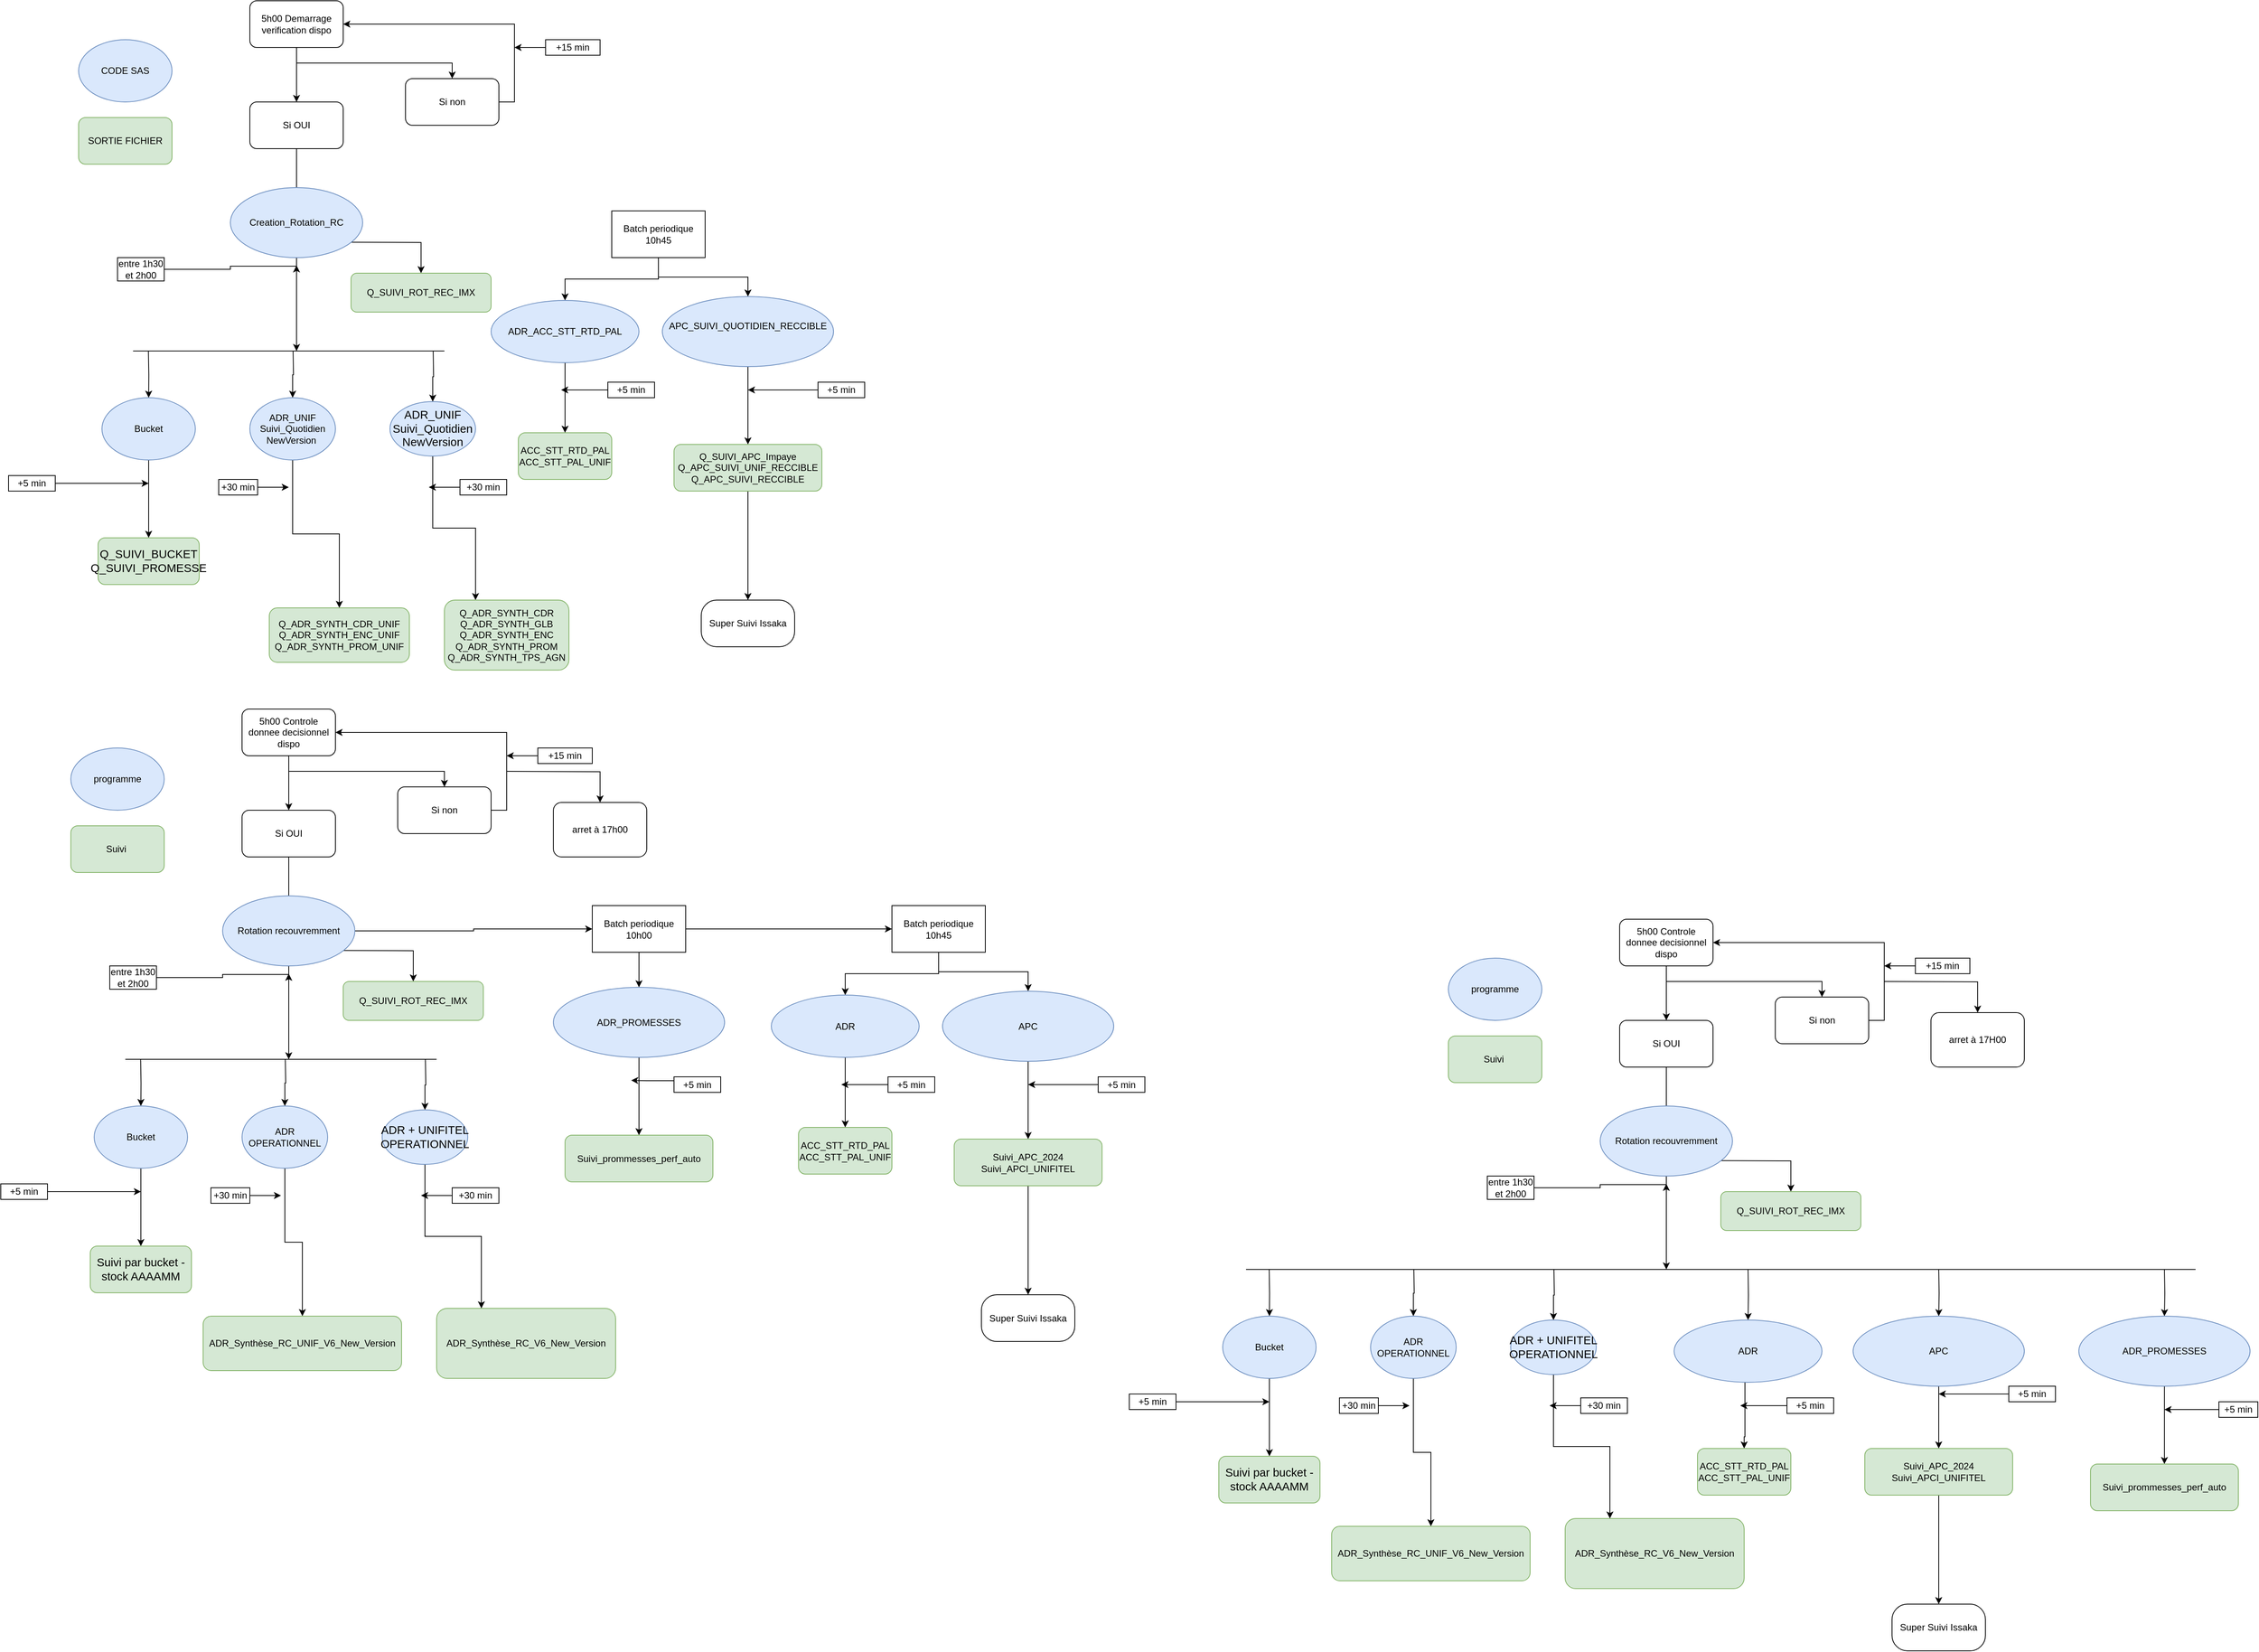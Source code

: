 <mxfile version="24.7.6">
  <diagram name="Page-1" id="-a0-zAkRaLJkd7rUqVzm">
    <mxGraphModel dx="2037" dy="2239" grid="1" gridSize="10" guides="1" tooltips="1" connect="1" arrows="1" fold="1" page="1" pageScale="1" pageWidth="1527" pageHeight="1169" math="0" shadow="0">
      <root>
        <mxCell id="0" />
        <mxCell id="1" parent="0" />
        <mxCell id="X-31tRASMu3qVLpS4dHG-3" value="" style="edgeStyle=orthogonalEdgeStyle;rounded=0;orthogonalLoop=1;jettySize=auto;html=1;" parent="1" source="X-31tRASMu3qVLpS4dHG-1" target="X-31tRASMu3qVLpS4dHG-2" edge="1">
          <mxGeometry relative="1" as="geometry" />
        </mxCell>
        <mxCell id="X-31tRASMu3qVLpS4dHG-1" value="5h00 Demarrage verification dispo" style="rounded=1;whiteSpace=wrap;html=1;" parent="1" vertex="1">
          <mxGeometry x="420" y="-310" width="120" height="60" as="geometry" />
        </mxCell>
        <mxCell id="X-31tRASMu3qVLpS4dHG-5" value="" style="edgeStyle=orthogonalEdgeStyle;rounded=0;orthogonalLoop=1;jettySize=auto;html=1;" parent="1" source="X-31tRASMu3qVLpS4dHG-2" edge="1">
          <mxGeometry relative="1" as="geometry">
            <mxPoint x="480" y="-60" as="targetPoint" />
          </mxGeometry>
        </mxCell>
        <mxCell id="X-31tRASMu3qVLpS4dHG-2" value="Si OUI" style="whiteSpace=wrap;html=1;rounded=1;" parent="1" vertex="1">
          <mxGeometry x="420" y="-180" width="120" height="60" as="geometry" />
        </mxCell>
        <mxCell id="X-31tRASMu3qVLpS4dHG-12" value="" style="edgeStyle=orthogonalEdgeStyle;rounded=0;orthogonalLoop=1;jettySize=auto;html=1;" parent="1" target="X-31tRASMu3qVLpS4dHG-11" edge="1">
          <mxGeometry relative="1" as="geometry">
            <mxPoint x="480" as="sourcePoint" />
          </mxGeometry>
        </mxCell>
        <mxCell id="X-31tRASMu3qVLpS4dHG-7" style="edgeStyle=orthogonalEdgeStyle;rounded=0;orthogonalLoop=1;jettySize=auto;html=1;exitX=0.5;exitY=1;exitDx=0;exitDy=0;entryX=0.5;entryY=0;entryDx=0;entryDy=0;" parent="1" source="X-31tRASMu3qVLpS4dHG-1" target="X-31tRASMu3qVLpS4dHG-6" edge="1">
          <mxGeometry relative="1" as="geometry" />
        </mxCell>
        <mxCell id="X-31tRASMu3qVLpS4dHG-8" style="edgeStyle=orthogonalEdgeStyle;rounded=0;orthogonalLoop=1;jettySize=auto;html=1;exitX=1;exitY=0.5;exitDx=0;exitDy=0;entryX=1;entryY=0.5;entryDx=0;entryDy=0;" parent="1" source="X-31tRASMu3qVLpS4dHG-6" target="X-31tRASMu3qVLpS4dHG-1" edge="1">
          <mxGeometry relative="1" as="geometry" />
        </mxCell>
        <mxCell id="X-31tRASMu3qVLpS4dHG-6" value="Si non" style="rounded=1;whiteSpace=wrap;html=1;" parent="1" vertex="1">
          <mxGeometry x="620" y="-210" width="120" height="60" as="geometry" />
        </mxCell>
        <mxCell id="X-31tRASMu3qVLpS4dHG-10" style="edgeStyle=orthogonalEdgeStyle;rounded=0;orthogonalLoop=1;jettySize=auto;html=1;" parent="1" source="X-31tRASMu3qVLpS4dHG-9" edge="1">
          <mxGeometry relative="1" as="geometry">
            <mxPoint x="760" y="-250" as="targetPoint" />
          </mxGeometry>
        </mxCell>
        <mxCell id="X-31tRASMu3qVLpS4dHG-9" value="+15 min" style="rounded=0;whiteSpace=wrap;html=1;" parent="1" vertex="1">
          <mxGeometry x="800" y="-260" width="70" height="20" as="geometry" />
        </mxCell>
        <mxCell id="X-31tRASMu3qVLpS4dHG-11" value="&lt;span dir=&quot;ltr&quot; class=&quot;ui-provider a b c d e f g h i j k l m n o p q r s t u v w x y z ab ac ae af ag ah ai aj ak&quot;&gt;Q_SUIVI_ROT_REC_IMX&lt;/span&gt;" style="rounded=1;whiteSpace=wrap;html=1;fillColor=#d5e8d4;strokeColor=#82b366;" parent="1" vertex="1">
          <mxGeometry x="550" y="40" width="180" height="50" as="geometry" />
        </mxCell>
        <mxCell id="X-31tRASMu3qVLpS4dHG-14" style="edgeStyle=orthogonalEdgeStyle;rounded=0;orthogonalLoop=1;jettySize=auto;html=1;" parent="1" source="X-31tRASMu3qVLpS4dHG-13" edge="1">
          <mxGeometry relative="1" as="geometry">
            <mxPoint x="480" y="30" as="targetPoint" />
            <Array as="points">
              <mxPoint x="395" y="35" />
              <mxPoint x="395" y="31" />
            </Array>
          </mxGeometry>
        </mxCell>
        <mxCell id="X-31tRASMu3qVLpS4dHG-13" value="entre 1h30 et 2h00" style="rounded=0;whiteSpace=wrap;html=1;" parent="1" vertex="1">
          <mxGeometry x="250" y="20" width="60" height="30" as="geometry" />
        </mxCell>
        <mxCell id="X-31tRASMu3qVLpS4dHG-27" value="Super Suivi Issaka" style="whiteSpace=wrap;html=1;rounded=1;arcSize=33;" parent="1" vertex="1">
          <mxGeometry x="1000" y="460" width="120" height="60" as="geometry" />
        </mxCell>
        <mxCell id="QnKmiuLsf_0pgqNiHcF8-60" style="edgeStyle=orthogonalEdgeStyle;rounded=0;orthogonalLoop=1;jettySize=auto;html=1;" parent="1" source="X-31tRASMu3qVLpS4dHG-30" edge="1">
          <mxGeometry relative="1" as="geometry">
            <mxPoint x="470" y="315" as="targetPoint" />
          </mxGeometry>
        </mxCell>
        <mxCell id="X-31tRASMu3qVLpS4dHG-30" value="+30 min" style="rounded=0;whiteSpace=wrap;html=1;" parent="1" vertex="1">
          <mxGeometry x="380" y="305" width="50" height="20" as="geometry" />
        </mxCell>
        <mxCell id="X-31tRASMu3qVLpS4dHG-39" style="edgeStyle=orthogonalEdgeStyle;rounded=0;orthogonalLoop=1;jettySize=auto;html=1;" parent="1" source="X-31tRASMu3qVLpS4dHG-33" edge="1">
          <mxGeometry relative="1" as="geometry">
            <mxPoint x="290" y="310" as="targetPoint" />
          </mxGeometry>
        </mxCell>
        <mxCell id="X-31tRASMu3qVLpS4dHG-33" value="+5 min" style="rounded=0;whiteSpace=wrap;html=1;" parent="1" vertex="1">
          <mxGeometry x="110" y="300" width="60" height="20" as="geometry" />
        </mxCell>
        <mxCell id="QnKmiuLsf_0pgqNiHcF8-50" style="edgeStyle=orthogonalEdgeStyle;rounded=0;orthogonalLoop=1;jettySize=auto;html=1;" parent="1" source="QnKmiuLsf_0pgqNiHcF8-1" edge="1">
          <mxGeometry relative="1" as="geometry">
            <mxPoint x="480" y="140" as="targetPoint" />
          </mxGeometry>
        </mxCell>
        <mxCell id="QnKmiuLsf_0pgqNiHcF8-1" value="Creation_Rotation_RC" style="ellipse;whiteSpace=wrap;html=1;fillColor=#dae8fc;strokeColor=#6c8ebf;" parent="1" vertex="1">
          <mxGeometry x="395" y="-70" width="170" height="90" as="geometry" />
        </mxCell>
        <mxCell id="QnKmiuLsf_0pgqNiHcF8-4" value="" style="edgeStyle=orthogonalEdgeStyle;rounded=0;orthogonalLoop=1;jettySize=auto;html=1;" parent="1" source="QnKmiuLsf_0pgqNiHcF8-2" target="QnKmiuLsf_0pgqNiHcF8-3" edge="1">
          <mxGeometry relative="1" as="geometry" />
        </mxCell>
        <mxCell id="QnKmiuLsf_0pgqNiHcF8-52" style="edgeStyle=orthogonalEdgeStyle;rounded=0;orthogonalLoop=1;jettySize=auto;html=1;exitX=0.5;exitY=0;exitDx=0;exitDy=0;entryX=0.5;entryY=0;entryDx=0;entryDy=0;" parent="1" target="QnKmiuLsf_0pgqNiHcF8-2" edge="1">
          <mxGeometry relative="1" as="geometry">
            <mxPoint x="289.706" y="140" as="sourcePoint" />
          </mxGeometry>
        </mxCell>
        <mxCell id="QnKmiuLsf_0pgqNiHcF8-2" value="Bucket" style="ellipse;whiteSpace=wrap;html=1;fillColor=#dae8fc;strokeColor=#6c8ebf;" parent="1" vertex="1">
          <mxGeometry x="230" y="200" width="120" height="80" as="geometry" />
        </mxCell>
        <mxCell id="QnKmiuLsf_0pgqNiHcF8-3" value="&lt;span style=&quot;font-size:11.0pt;font-family:&amp;quot;Calibri&amp;quot;,sans-serif;&lt;br/&gt;mso-ascii-theme-font:minor-latin;mso-fareast-font-family:Calibri;mso-fareast-theme-font:&lt;br/&gt;minor-latin;mso-hansi-theme-font:minor-latin;mso-bidi-font-family:&amp;quot;Times New Roman&amp;quot;;&lt;br/&gt;mso-bidi-theme-font:minor-bidi;mso-ansi-language:FR;mso-fareast-language:EN-US;&lt;br/&gt;mso-bidi-language:AR-SA&quot;&gt;Q_SUIVI_BUCKET&lt;br&gt;&lt;/span&gt;&lt;span style=&quot;font-size:11.0pt;font-family:&amp;quot;Calibri&amp;quot;,sans-serif;&lt;br/&gt;mso-ascii-theme-font:minor-latin;mso-fareast-font-family:Calibri;mso-fareast-theme-font:&lt;br/&gt;minor-latin;mso-hansi-theme-font:minor-latin;mso-bidi-font-family:&amp;quot;Times New Roman&amp;quot;;&lt;br/&gt;mso-bidi-theme-font:minor-bidi;mso-ansi-language:FR;mso-fareast-language:EN-US;&lt;br/&gt;mso-bidi-language:AR-SA&quot;&gt;Q_SUIVI_PROMESSE&lt;/span&gt;&lt;span style=&quot;font-size:11.0pt;font-family:&amp;quot;Calibri&amp;quot;,sans-serif;&lt;br/&gt;mso-ascii-theme-font:minor-latin;mso-fareast-font-family:Calibri;mso-fareast-theme-font:&lt;br/&gt;minor-latin;mso-hansi-theme-font:minor-latin;mso-bidi-font-family:&amp;quot;Times New Roman&amp;quot;;&lt;br/&gt;mso-bidi-theme-font:minor-bidi;mso-ansi-language:FR;mso-fareast-language:EN-US;&lt;br/&gt;mso-bidi-language:AR-SA&quot;&gt;&lt;br&gt;&lt;/span&gt;" style="rounded=1;whiteSpace=wrap;html=1;fillColor=#d5e8d4;strokeColor=#82b366;" parent="1" vertex="1">
          <mxGeometry x="225" y="380" width="130" height="60" as="geometry" />
        </mxCell>
        <mxCell id="QnKmiuLsf_0pgqNiHcF8-31" style="edgeStyle=orthogonalEdgeStyle;rounded=0;orthogonalLoop=1;jettySize=auto;html=1;entryX=0.5;entryY=0;entryDx=0;entryDy=0;" parent="1" source="QnKmiuLsf_0pgqNiHcF8-5" target="QnKmiuLsf_0pgqNiHcF8-8" edge="1">
          <mxGeometry relative="1" as="geometry" />
        </mxCell>
        <mxCell id="QnKmiuLsf_0pgqNiHcF8-53" style="edgeStyle=orthogonalEdgeStyle;rounded=0;orthogonalLoop=1;jettySize=auto;html=1;exitX=0.5;exitY=0;exitDx=0;exitDy=0;entryX=0.5;entryY=0;entryDx=0;entryDy=0;" parent="1" target="QnKmiuLsf_0pgqNiHcF8-5" edge="1">
          <mxGeometry relative="1" as="geometry">
            <mxPoint x="475.588" y="140" as="sourcePoint" />
          </mxGeometry>
        </mxCell>
        <mxCell id="QnKmiuLsf_0pgqNiHcF8-5" value="&lt;p class=&quot;MsoListParagraph&quot;&gt;ADR_UNIF Suivi_Quotidien&lt;br&gt;NewVersion&amp;nbsp;&lt;br&gt;&lt;/p&gt;" style="ellipse;whiteSpace=wrap;html=1;fillColor=#dae8fc;strokeColor=#6c8ebf;" parent="1" vertex="1">
          <mxGeometry x="420" y="200" width="110" height="80" as="geometry" />
        </mxCell>
        <mxCell id="QnKmiuLsf_0pgqNiHcF8-8" value="Q_ADR_SYNTH_CDR_UNIF&lt;div&gt;Q_ADR_SYNTH_ENC_UNIF&lt;br&gt;&lt;/div&gt;&lt;div&gt;Q_ADR_SYNTH_PROM_UNIF&lt;br&gt;&lt;/div&gt;" style="rounded=1;whiteSpace=wrap;html=1;fillColor=#d5e8d4;strokeColor=#82b366;" parent="1" vertex="1">
          <mxGeometry x="445" y="470" width="180" height="70" as="geometry" />
        </mxCell>
        <mxCell id="QnKmiuLsf_0pgqNiHcF8-17" value="Batch periodique 10h45" style="rounded=0;whiteSpace=wrap;html=1;" parent="1" vertex="1">
          <mxGeometry x="885" y="-40" width="120" height="60" as="geometry" />
        </mxCell>
        <mxCell id="QnKmiuLsf_0pgqNiHcF8-27" value="" style="edgeStyle=orthogonalEdgeStyle;rounded=0;orthogonalLoop=1;jettySize=auto;html=1;" parent="1" source="QnKmiuLsf_0pgqNiHcF8-19" target="QnKmiuLsf_0pgqNiHcF8-26" edge="1">
          <mxGeometry relative="1" as="geometry" />
        </mxCell>
        <mxCell id="QnKmiuLsf_0pgqNiHcF8-44" style="edgeStyle=orthogonalEdgeStyle;rounded=0;orthogonalLoop=1;jettySize=auto;html=1;exitX=0.5;exitY=1;exitDx=0;exitDy=0;entryX=0.5;entryY=0;entryDx=0;entryDy=0;" parent="1" source="QnKmiuLsf_0pgqNiHcF8-17" target="QnKmiuLsf_0pgqNiHcF8-19" edge="1">
          <mxGeometry relative="1" as="geometry" />
        </mxCell>
        <mxCell id="QnKmiuLsf_0pgqNiHcF8-19" value="&lt;span style=&quot;text-wrap: nowrap;&quot;&gt;APC_SUIVI_QUOTIDIEN_RECCIBLE&lt;br&gt;&lt;br&gt;&lt;/span&gt;" style="ellipse;whiteSpace=wrap;html=1;fillColor=#dae8fc;strokeColor=#6c8ebf;" parent="1" vertex="1">
          <mxGeometry x="950" y="70" width="220" height="90" as="geometry" />
        </mxCell>
        <mxCell id="QnKmiuLsf_0pgqNiHcF8-25" value="" style="edgeStyle=orthogonalEdgeStyle;rounded=0;orthogonalLoop=1;jettySize=auto;html=1;" parent="1" source="QnKmiuLsf_0pgqNiHcF8-20" target="QnKmiuLsf_0pgqNiHcF8-24" edge="1">
          <mxGeometry relative="1" as="geometry" />
        </mxCell>
        <mxCell id="QnKmiuLsf_0pgqNiHcF8-45" style="edgeStyle=orthogonalEdgeStyle;rounded=0;orthogonalLoop=1;jettySize=auto;html=1;exitX=0.5;exitY=1;exitDx=0;exitDy=0;entryX=0.5;entryY=0;entryDx=0;entryDy=0;" parent="1" source="QnKmiuLsf_0pgqNiHcF8-17" target="QnKmiuLsf_0pgqNiHcF8-20" edge="1">
          <mxGeometry relative="1" as="geometry" />
        </mxCell>
        <mxCell id="QnKmiuLsf_0pgqNiHcF8-20" value="&lt;span style=&quot;text-wrap: nowrap;&quot;&gt;ADR_ACC_STT_RTD_PAL&lt;/span&gt;" style="ellipse;whiteSpace=wrap;html=1;fillColor=#dae8fc;strokeColor=#6c8ebf;" parent="1" vertex="1">
          <mxGeometry x="730" y="75" width="190" height="80" as="geometry" />
        </mxCell>
        <mxCell id="QnKmiuLsf_0pgqNiHcF8-24" value="ACC_STT_RTD_PAL&lt;br&gt;ACC_STT_PAL_UNIF" style="rounded=1;whiteSpace=wrap;html=1;fillColor=#d5e8d4;strokeColor=#82b366;" parent="1" vertex="1">
          <mxGeometry x="765" y="245" width="120" height="60" as="geometry" />
        </mxCell>
        <mxCell id="QnKmiuLsf_0pgqNiHcF8-30" style="edgeStyle=orthogonalEdgeStyle;rounded=0;orthogonalLoop=1;jettySize=auto;html=1;entryX=0.5;entryY=0;entryDx=0;entryDy=0;" parent="1" source="QnKmiuLsf_0pgqNiHcF8-26" target="X-31tRASMu3qVLpS4dHG-27" edge="1">
          <mxGeometry relative="1" as="geometry" />
        </mxCell>
        <mxCell id="QnKmiuLsf_0pgqNiHcF8-26" value="Q_SUIVI_APC_Impaye&lt;br&gt;Q_APC_SUIVI_UNIF_RECCIBLE&lt;br&gt;Q_APC_SUIVI_RECCIBLE" style="rounded=1;whiteSpace=wrap;html=1;fillColor=#d5e8d4;strokeColor=#82b366;" parent="1" vertex="1">
          <mxGeometry x="965" y="260" width="190" height="60" as="geometry" />
        </mxCell>
        <mxCell id="QnKmiuLsf_0pgqNiHcF8-38" style="edgeStyle=orthogonalEdgeStyle;rounded=0;orthogonalLoop=1;jettySize=auto;html=1;" parent="1" source="QnKmiuLsf_0pgqNiHcF8-34" edge="1">
          <mxGeometry relative="1" as="geometry">
            <mxPoint x="820" y="190" as="targetPoint" />
          </mxGeometry>
        </mxCell>
        <mxCell id="QnKmiuLsf_0pgqNiHcF8-34" value="+5 min" style="rounded=0;whiteSpace=wrap;html=1;" parent="1" vertex="1">
          <mxGeometry x="880" y="180" width="60" height="20" as="geometry" />
        </mxCell>
        <mxCell id="QnKmiuLsf_0pgqNiHcF8-36" style="edgeStyle=orthogonalEdgeStyle;rounded=0;orthogonalLoop=1;jettySize=auto;html=1;" parent="1" source="QnKmiuLsf_0pgqNiHcF8-35" edge="1">
          <mxGeometry relative="1" as="geometry">
            <mxPoint x="1060" y="190" as="targetPoint" />
          </mxGeometry>
        </mxCell>
        <mxCell id="QnKmiuLsf_0pgqNiHcF8-35" value="+5 min" style="rounded=0;whiteSpace=wrap;html=1;" parent="1" vertex="1">
          <mxGeometry x="1150" y="180" width="60" height="20" as="geometry" />
        </mxCell>
        <mxCell id="QnKmiuLsf_0pgqNiHcF8-48" style="edgeStyle=orthogonalEdgeStyle;rounded=0;orthogonalLoop=1;jettySize=auto;html=1;exitX=0.5;exitY=1;exitDx=0;exitDy=0;entryX=0.25;entryY=0;entryDx=0;entryDy=0;" parent="1" source="QnKmiuLsf_0pgqNiHcF8-39" target="QnKmiuLsf_0pgqNiHcF8-42" edge="1">
          <mxGeometry relative="1" as="geometry" />
        </mxCell>
        <mxCell id="QnKmiuLsf_0pgqNiHcF8-54" style="edgeStyle=orthogonalEdgeStyle;rounded=0;orthogonalLoop=1;jettySize=auto;html=1;exitX=0.5;exitY=0;exitDx=0;exitDy=0;entryX=0.5;entryY=0;entryDx=0;entryDy=0;" parent="1" target="QnKmiuLsf_0pgqNiHcF8-39" edge="1">
          <mxGeometry relative="1" as="geometry">
            <mxPoint x="655.588" y="140" as="sourcePoint" />
          </mxGeometry>
        </mxCell>
        <mxCell id="QnKmiuLsf_0pgqNiHcF8-39" value="&lt;span style=&quot;background-color: initial; font-family: Calibri, sans-serif; font-size: 11pt;&quot;&gt;ADR_UNIF&lt;br&gt;Suivi_Quotidien NewVersion&lt;/span&gt;" style="ellipse;whiteSpace=wrap;html=1;fillColor=#dae8fc;strokeColor=#6c8ebf;" parent="1" vertex="1">
          <mxGeometry x="600" y="205" width="110" height="70" as="geometry" />
        </mxCell>
        <mxCell id="QnKmiuLsf_0pgqNiHcF8-42" value="Q_ADR_SYNTH_CDR&lt;br&gt;Q_ADR_SYNTH_GLB&lt;br&gt;Q_ADR_SYNTH_ENC&lt;br&gt;Q_ADR_SYNTH_PROM&lt;br&gt;Q_ADR_SYNTH_TPS_AGN" style="rounded=1;whiteSpace=wrap;html=1;fillColor=#d5e8d4;strokeColor=#82b366;" parent="1" vertex="1">
          <mxGeometry x="670" y="460" width="160" height="90" as="geometry" />
        </mxCell>
        <mxCell id="QnKmiuLsf_0pgqNiHcF8-46" value="CODE SAS" style="ellipse;whiteSpace=wrap;html=1;fillColor=#dae8fc;strokeColor=#6c8ebf;" parent="1" vertex="1">
          <mxGeometry x="200" y="-260" width="120" height="80" as="geometry" />
        </mxCell>
        <mxCell id="QnKmiuLsf_0pgqNiHcF8-47" value="SORTIE FICHIER" style="rounded=1;whiteSpace=wrap;html=1;fillColor=#d5e8d4;strokeColor=#82b366;" parent="1" vertex="1">
          <mxGeometry x="200" y="-160" width="120" height="60" as="geometry" />
        </mxCell>
        <mxCell id="QnKmiuLsf_0pgqNiHcF8-51" value="" style="endArrow=none;html=1;rounded=0;" parent="1" edge="1">
          <mxGeometry width="50" height="50" relative="1" as="geometry">
            <mxPoint x="270" y="140" as="sourcePoint" />
            <mxPoint x="670" y="140" as="targetPoint" />
          </mxGeometry>
        </mxCell>
        <mxCell id="QnKmiuLsf_0pgqNiHcF8-59" style="edgeStyle=orthogonalEdgeStyle;rounded=0;orthogonalLoop=1;jettySize=auto;html=1;" parent="1" source="QnKmiuLsf_0pgqNiHcF8-58" edge="1">
          <mxGeometry relative="1" as="geometry">
            <mxPoint x="650" y="315" as="targetPoint" />
          </mxGeometry>
        </mxCell>
        <mxCell id="QnKmiuLsf_0pgqNiHcF8-58" value="+30 min" style="rounded=0;whiteSpace=wrap;html=1;" parent="1" vertex="1">
          <mxGeometry x="690" y="305" width="60" height="20" as="geometry" />
        </mxCell>
        <mxCell id="QnKmiuLsf_0pgqNiHcF8-61" value="" style="edgeStyle=orthogonalEdgeStyle;rounded=0;orthogonalLoop=1;jettySize=auto;html=1;" parent="1" source="QnKmiuLsf_0pgqNiHcF8-62" target="QnKmiuLsf_0pgqNiHcF8-64" edge="1">
          <mxGeometry relative="1" as="geometry" />
        </mxCell>
        <mxCell id="QnKmiuLsf_0pgqNiHcF8-62" value="5h00 Controle donnee decisionnel dispo" style="rounded=1;whiteSpace=wrap;html=1;" parent="1" vertex="1">
          <mxGeometry x="410" y="600" width="120" height="60" as="geometry" />
        </mxCell>
        <mxCell id="QnKmiuLsf_0pgqNiHcF8-63" value="" style="edgeStyle=orthogonalEdgeStyle;rounded=0;orthogonalLoop=1;jettySize=auto;html=1;" parent="1" source="QnKmiuLsf_0pgqNiHcF8-64" edge="1">
          <mxGeometry relative="1" as="geometry">
            <mxPoint x="470" y="850" as="targetPoint" />
          </mxGeometry>
        </mxCell>
        <mxCell id="QnKmiuLsf_0pgqNiHcF8-64" value="Si OUI" style="whiteSpace=wrap;html=1;rounded=1;" parent="1" vertex="1">
          <mxGeometry x="410" y="730" width="120" height="60" as="geometry" />
        </mxCell>
        <mxCell id="QnKmiuLsf_0pgqNiHcF8-65" value="" style="edgeStyle=orthogonalEdgeStyle;rounded=0;orthogonalLoop=1;jettySize=auto;html=1;" parent="1" target="QnKmiuLsf_0pgqNiHcF8-71" edge="1">
          <mxGeometry relative="1" as="geometry">
            <mxPoint x="470" y="910" as="sourcePoint" />
          </mxGeometry>
        </mxCell>
        <mxCell id="QnKmiuLsf_0pgqNiHcF8-66" style="edgeStyle=orthogonalEdgeStyle;rounded=0;orthogonalLoop=1;jettySize=auto;html=1;exitX=0.5;exitY=1;exitDx=0;exitDy=0;entryX=0.5;entryY=0;entryDx=0;entryDy=0;" parent="1" source="QnKmiuLsf_0pgqNiHcF8-62" target="QnKmiuLsf_0pgqNiHcF8-68" edge="1">
          <mxGeometry relative="1" as="geometry" />
        </mxCell>
        <mxCell id="QnKmiuLsf_0pgqNiHcF8-67" style="edgeStyle=orthogonalEdgeStyle;rounded=0;orthogonalLoop=1;jettySize=auto;html=1;exitX=1;exitY=0.5;exitDx=0;exitDy=0;entryX=1;entryY=0.5;entryDx=0;entryDy=0;" parent="1" source="QnKmiuLsf_0pgqNiHcF8-68" target="QnKmiuLsf_0pgqNiHcF8-62" edge="1">
          <mxGeometry relative="1" as="geometry" />
        </mxCell>
        <mxCell id="QnKmiuLsf_0pgqNiHcF8-68" value="Si non" style="rounded=1;whiteSpace=wrap;html=1;" parent="1" vertex="1">
          <mxGeometry x="610" y="700" width="120" height="60" as="geometry" />
        </mxCell>
        <mxCell id="QnKmiuLsf_0pgqNiHcF8-69" style="edgeStyle=orthogonalEdgeStyle;rounded=0;orthogonalLoop=1;jettySize=auto;html=1;" parent="1" source="QnKmiuLsf_0pgqNiHcF8-70" edge="1">
          <mxGeometry relative="1" as="geometry">
            <mxPoint x="750" y="660" as="targetPoint" />
          </mxGeometry>
        </mxCell>
        <mxCell id="QnKmiuLsf_0pgqNiHcF8-70" value="+15 min" style="rounded=0;whiteSpace=wrap;html=1;" parent="1" vertex="1">
          <mxGeometry x="790" y="650" width="70" height="20" as="geometry" />
        </mxCell>
        <mxCell id="QnKmiuLsf_0pgqNiHcF8-71" value="&lt;span dir=&quot;ltr&quot; class=&quot;ui-provider a b c d e f g h i j k l m n o p q r s t u v w x y z ab ac ae af ag ah ai aj ak&quot;&gt;Q_SUIVI_ROT_REC_IMX&lt;/span&gt;" style="rounded=1;whiteSpace=wrap;html=1;fillColor=#d5e8d4;strokeColor=#82b366;" parent="1" vertex="1">
          <mxGeometry x="540" y="950" width="180" height="50" as="geometry" />
        </mxCell>
        <mxCell id="QnKmiuLsf_0pgqNiHcF8-72" style="edgeStyle=orthogonalEdgeStyle;rounded=0;orthogonalLoop=1;jettySize=auto;html=1;" parent="1" source="QnKmiuLsf_0pgqNiHcF8-73" edge="1">
          <mxGeometry relative="1" as="geometry">
            <mxPoint x="470" y="940" as="targetPoint" />
            <Array as="points">
              <mxPoint x="385" y="945" />
              <mxPoint x="385" y="941" />
            </Array>
          </mxGeometry>
        </mxCell>
        <mxCell id="QnKmiuLsf_0pgqNiHcF8-73" value="entre 1h30 et 2h00" style="rounded=0;whiteSpace=wrap;html=1;" parent="1" vertex="1">
          <mxGeometry x="240" y="930" width="60" height="30" as="geometry" />
        </mxCell>
        <mxCell id="QnKmiuLsf_0pgqNiHcF8-74" value="Super Suivi Issaka" style="whiteSpace=wrap;html=1;rounded=1;arcSize=33;" parent="1" vertex="1">
          <mxGeometry x="1360" y="1352.5" width="120" height="60" as="geometry" />
        </mxCell>
        <mxCell id="QnKmiuLsf_0pgqNiHcF8-75" style="edgeStyle=orthogonalEdgeStyle;rounded=0;orthogonalLoop=1;jettySize=auto;html=1;" parent="1" source="QnKmiuLsf_0pgqNiHcF8-76" edge="1">
          <mxGeometry relative="1" as="geometry">
            <mxPoint x="460" y="1225" as="targetPoint" />
          </mxGeometry>
        </mxCell>
        <mxCell id="QnKmiuLsf_0pgqNiHcF8-76" value="+30 min" style="rounded=0;whiteSpace=wrap;html=1;" parent="1" vertex="1">
          <mxGeometry x="370" y="1215" width="50" height="20" as="geometry" />
        </mxCell>
        <mxCell id="QnKmiuLsf_0pgqNiHcF8-77" style="edgeStyle=orthogonalEdgeStyle;rounded=0;orthogonalLoop=1;jettySize=auto;html=1;" parent="1" source="QnKmiuLsf_0pgqNiHcF8-78" edge="1">
          <mxGeometry relative="1" as="geometry">
            <mxPoint x="280" y="1220" as="targetPoint" />
          </mxGeometry>
        </mxCell>
        <mxCell id="QnKmiuLsf_0pgqNiHcF8-78" value="+5 min" style="rounded=0;whiteSpace=wrap;html=1;" parent="1" vertex="1">
          <mxGeometry x="100" y="1210" width="60" height="20" as="geometry" />
        </mxCell>
        <mxCell id="QnKmiuLsf_0pgqNiHcF8-79" style="edgeStyle=orthogonalEdgeStyle;rounded=0;orthogonalLoop=1;jettySize=auto;html=1;" parent="1" source="QnKmiuLsf_0pgqNiHcF8-80" edge="1">
          <mxGeometry relative="1" as="geometry">
            <mxPoint x="470" y="1050" as="targetPoint" />
          </mxGeometry>
        </mxCell>
        <mxCell id="8Lnr_tMbdvoqLlXHLRUx-69" style="edgeStyle=orthogonalEdgeStyle;rounded=0;orthogonalLoop=1;jettySize=auto;html=1;" edge="1" parent="1" source="QnKmiuLsf_0pgqNiHcF8-80" target="8Lnr_tMbdvoqLlXHLRUx-62">
          <mxGeometry relative="1" as="geometry" />
        </mxCell>
        <mxCell id="QnKmiuLsf_0pgqNiHcF8-80" value="Rotation recouvremment" style="ellipse;whiteSpace=wrap;html=1;fillColor=#dae8fc;strokeColor=#6c8ebf;" parent="1" vertex="1">
          <mxGeometry x="385" y="840" width="170" height="90" as="geometry" />
        </mxCell>
        <mxCell id="QnKmiuLsf_0pgqNiHcF8-81" value="" style="edgeStyle=orthogonalEdgeStyle;rounded=0;orthogonalLoop=1;jettySize=auto;html=1;" parent="1" source="QnKmiuLsf_0pgqNiHcF8-83" target="QnKmiuLsf_0pgqNiHcF8-84" edge="1">
          <mxGeometry relative="1" as="geometry" />
        </mxCell>
        <mxCell id="QnKmiuLsf_0pgqNiHcF8-82" style="edgeStyle=orthogonalEdgeStyle;rounded=0;orthogonalLoop=1;jettySize=auto;html=1;exitX=0.5;exitY=0;exitDx=0;exitDy=0;entryX=0.5;entryY=0;entryDx=0;entryDy=0;" parent="1" target="QnKmiuLsf_0pgqNiHcF8-83" edge="1">
          <mxGeometry relative="1" as="geometry">
            <mxPoint x="279.706" y="1050" as="sourcePoint" />
          </mxGeometry>
        </mxCell>
        <mxCell id="QnKmiuLsf_0pgqNiHcF8-83" value="Bucket" style="ellipse;whiteSpace=wrap;html=1;fillColor=#dae8fc;strokeColor=#6c8ebf;" parent="1" vertex="1">
          <mxGeometry x="220" y="1110" width="120" height="80" as="geometry" />
        </mxCell>
        <mxCell id="QnKmiuLsf_0pgqNiHcF8-84" value="&lt;font face=&quot;Calibri, sans-serif&quot;&gt;&lt;span style=&quot;font-size: 14.667px;&quot;&gt;Suivi par bucket - stock AAAAMM&lt;/span&gt;&lt;/font&gt;" style="rounded=1;whiteSpace=wrap;html=1;fillColor=#d5e8d4;strokeColor=#82b366;" parent="1" vertex="1">
          <mxGeometry x="215" y="1290" width="130" height="60" as="geometry" />
        </mxCell>
        <mxCell id="QnKmiuLsf_0pgqNiHcF8-85" style="edgeStyle=orthogonalEdgeStyle;rounded=0;orthogonalLoop=1;jettySize=auto;html=1;entryX=0.5;entryY=0;entryDx=0;entryDy=0;" parent="1" source="QnKmiuLsf_0pgqNiHcF8-87" target="QnKmiuLsf_0pgqNiHcF8-88" edge="1">
          <mxGeometry relative="1" as="geometry" />
        </mxCell>
        <mxCell id="QnKmiuLsf_0pgqNiHcF8-86" style="edgeStyle=orthogonalEdgeStyle;rounded=0;orthogonalLoop=1;jettySize=auto;html=1;exitX=0.5;exitY=0;exitDx=0;exitDy=0;entryX=0.5;entryY=0;entryDx=0;entryDy=0;" parent="1" target="QnKmiuLsf_0pgqNiHcF8-87" edge="1">
          <mxGeometry relative="1" as="geometry">
            <mxPoint x="465.588" y="1050" as="sourcePoint" />
          </mxGeometry>
        </mxCell>
        <mxCell id="QnKmiuLsf_0pgqNiHcF8-87" value="&lt;p class=&quot;MsoListParagraph&quot;&gt;ADR OPERATIONNEL&lt;/p&gt;" style="ellipse;whiteSpace=wrap;html=1;fillColor=#dae8fc;strokeColor=#6c8ebf;" parent="1" vertex="1">
          <mxGeometry x="410" y="1110" width="110" height="80" as="geometry" />
        </mxCell>
        <mxCell id="QnKmiuLsf_0pgqNiHcF8-88" value="&lt;div&gt;ADR_Synthèse_RC_UNIF_V6_New_Version&lt;br&gt;&lt;/div&gt;" style="rounded=1;whiteSpace=wrap;html=1;fillColor=#d5e8d4;strokeColor=#82b366;" parent="1" vertex="1">
          <mxGeometry x="360" y="1380" width="255" height="70" as="geometry" />
        </mxCell>
        <mxCell id="QnKmiuLsf_0pgqNiHcF8-89" value="Batch periodique 10h45" style="rounded=0;whiteSpace=wrap;html=1;" parent="1" vertex="1">
          <mxGeometry x="1245" y="852.5" width="120" height="60" as="geometry" />
        </mxCell>
        <mxCell id="QnKmiuLsf_0pgqNiHcF8-90" value="" style="edgeStyle=orthogonalEdgeStyle;rounded=0;orthogonalLoop=1;jettySize=auto;html=1;" parent="1" source="QnKmiuLsf_0pgqNiHcF8-92" target="QnKmiuLsf_0pgqNiHcF8-98" edge="1">
          <mxGeometry relative="1" as="geometry" />
        </mxCell>
        <mxCell id="QnKmiuLsf_0pgqNiHcF8-91" style="edgeStyle=orthogonalEdgeStyle;rounded=0;orthogonalLoop=1;jettySize=auto;html=1;exitX=0.5;exitY=1;exitDx=0;exitDy=0;entryX=0.5;entryY=0;entryDx=0;entryDy=0;" parent="1" source="QnKmiuLsf_0pgqNiHcF8-89" target="QnKmiuLsf_0pgqNiHcF8-92" edge="1">
          <mxGeometry relative="1" as="geometry" />
        </mxCell>
        <mxCell id="QnKmiuLsf_0pgqNiHcF8-92" value="&lt;span style=&quot;text-wrap: nowrap;&quot;&gt;APC&lt;/span&gt;" style="ellipse;whiteSpace=wrap;html=1;fillColor=#dae8fc;strokeColor=#6c8ebf;" parent="1" vertex="1">
          <mxGeometry x="1310" y="962.5" width="220" height="90" as="geometry" />
        </mxCell>
        <mxCell id="QnKmiuLsf_0pgqNiHcF8-93" value="" style="edgeStyle=orthogonalEdgeStyle;rounded=0;orthogonalLoop=1;jettySize=auto;html=1;" parent="1" source="QnKmiuLsf_0pgqNiHcF8-95" target="QnKmiuLsf_0pgqNiHcF8-96" edge="1">
          <mxGeometry relative="1" as="geometry" />
        </mxCell>
        <mxCell id="QnKmiuLsf_0pgqNiHcF8-94" style="edgeStyle=orthogonalEdgeStyle;rounded=0;orthogonalLoop=1;jettySize=auto;html=1;exitX=0.5;exitY=1;exitDx=0;exitDy=0;entryX=0.5;entryY=0;entryDx=0;entryDy=0;" parent="1" source="QnKmiuLsf_0pgqNiHcF8-89" target="QnKmiuLsf_0pgqNiHcF8-95" edge="1">
          <mxGeometry relative="1" as="geometry" />
        </mxCell>
        <mxCell id="QnKmiuLsf_0pgqNiHcF8-95" value="&lt;span style=&quot;text-wrap: nowrap;&quot;&gt;ADR&lt;/span&gt;" style="ellipse;whiteSpace=wrap;html=1;fillColor=#dae8fc;strokeColor=#6c8ebf;" parent="1" vertex="1">
          <mxGeometry x="1090" y="967.5" width="190" height="80" as="geometry" />
        </mxCell>
        <mxCell id="QnKmiuLsf_0pgqNiHcF8-96" value="ACC_STT_RTD_PAL&lt;br&gt;ACC_STT_PAL_UNIF" style="rounded=1;whiteSpace=wrap;html=1;fillColor=#d5e8d4;strokeColor=#82b366;" parent="1" vertex="1">
          <mxGeometry x="1125" y="1137.5" width="120" height="60" as="geometry" />
        </mxCell>
        <mxCell id="QnKmiuLsf_0pgqNiHcF8-97" style="edgeStyle=orthogonalEdgeStyle;rounded=0;orthogonalLoop=1;jettySize=auto;html=1;entryX=0.5;entryY=0;entryDx=0;entryDy=0;" parent="1" source="QnKmiuLsf_0pgqNiHcF8-98" target="QnKmiuLsf_0pgqNiHcF8-74" edge="1">
          <mxGeometry relative="1" as="geometry" />
        </mxCell>
        <mxCell id="QnKmiuLsf_0pgqNiHcF8-98" value="Suivi_APC_2024&lt;br&gt;Suivi_APCI_UNIFITEL" style="rounded=1;whiteSpace=wrap;html=1;fillColor=#d5e8d4;strokeColor=#82b366;" parent="1" vertex="1">
          <mxGeometry x="1325" y="1152.5" width="190" height="60" as="geometry" />
        </mxCell>
        <mxCell id="QnKmiuLsf_0pgqNiHcF8-99" style="edgeStyle=orthogonalEdgeStyle;rounded=0;orthogonalLoop=1;jettySize=auto;html=1;" parent="1" source="QnKmiuLsf_0pgqNiHcF8-100" edge="1">
          <mxGeometry relative="1" as="geometry">
            <mxPoint x="1180" y="1082.5" as="targetPoint" />
          </mxGeometry>
        </mxCell>
        <mxCell id="QnKmiuLsf_0pgqNiHcF8-100" value="+5 min" style="rounded=0;whiteSpace=wrap;html=1;" parent="1" vertex="1">
          <mxGeometry x="1240" y="1072.5" width="60" height="20" as="geometry" />
        </mxCell>
        <mxCell id="QnKmiuLsf_0pgqNiHcF8-101" style="edgeStyle=orthogonalEdgeStyle;rounded=0;orthogonalLoop=1;jettySize=auto;html=1;" parent="1" source="QnKmiuLsf_0pgqNiHcF8-102" edge="1">
          <mxGeometry relative="1" as="geometry">
            <mxPoint x="1420" y="1082.5" as="targetPoint" />
          </mxGeometry>
        </mxCell>
        <mxCell id="QnKmiuLsf_0pgqNiHcF8-102" value="+5 min" style="rounded=0;whiteSpace=wrap;html=1;" parent="1" vertex="1">
          <mxGeometry x="1510" y="1072.5" width="60" height="20" as="geometry" />
        </mxCell>
        <mxCell id="QnKmiuLsf_0pgqNiHcF8-103" style="edgeStyle=orthogonalEdgeStyle;rounded=0;orthogonalLoop=1;jettySize=auto;html=1;exitX=0.5;exitY=1;exitDx=0;exitDy=0;entryX=0.25;entryY=0;entryDx=0;entryDy=0;" parent="1" source="QnKmiuLsf_0pgqNiHcF8-105" target="QnKmiuLsf_0pgqNiHcF8-106" edge="1">
          <mxGeometry relative="1" as="geometry" />
        </mxCell>
        <mxCell id="QnKmiuLsf_0pgqNiHcF8-104" style="edgeStyle=orthogonalEdgeStyle;rounded=0;orthogonalLoop=1;jettySize=auto;html=1;exitX=0.5;exitY=0;exitDx=0;exitDy=0;entryX=0.5;entryY=0;entryDx=0;entryDy=0;" parent="1" target="QnKmiuLsf_0pgqNiHcF8-105" edge="1">
          <mxGeometry relative="1" as="geometry">
            <mxPoint x="645.588" y="1050" as="sourcePoint" />
          </mxGeometry>
        </mxCell>
        <mxCell id="QnKmiuLsf_0pgqNiHcF8-105" value="&lt;font face=&quot;Calibri, sans-serif&quot;&gt;&lt;span style=&quot;font-size: 14.667px;&quot;&gt;ADR + UNIFITEL&lt;br&gt;OPERATIONNEL&lt;/span&gt;&lt;/font&gt;" style="ellipse;whiteSpace=wrap;html=1;fillColor=#dae8fc;strokeColor=#6c8ebf;" parent="1" vertex="1">
          <mxGeometry x="590" y="1115" width="110" height="70" as="geometry" />
        </mxCell>
        <mxCell id="QnKmiuLsf_0pgqNiHcF8-106" value="ADR_Synthèse_RC_V6_New_Version" style="rounded=1;whiteSpace=wrap;html=1;fillColor=#d5e8d4;strokeColor=#82b366;" parent="1" vertex="1">
          <mxGeometry x="660" y="1370" width="230" height="90" as="geometry" />
        </mxCell>
        <mxCell id="QnKmiuLsf_0pgqNiHcF8-107" value="programme" style="ellipse;whiteSpace=wrap;html=1;fillColor=#dae8fc;strokeColor=#6c8ebf;" parent="1" vertex="1">
          <mxGeometry x="190" y="650" width="120" height="80" as="geometry" />
        </mxCell>
        <mxCell id="QnKmiuLsf_0pgqNiHcF8-108" value="Suivi&amp;nbsp;" style="rounded=1;whiteSpace=wrap;html=1;fillColor=#d5e8d4;strokeColor=#82b366;" parent="1" vertex="1">
          <mxGeometry x="190" y="750" width="120" height="60" as="geometry" />
        </mxCell>
        <mxCell id="QnKmiuLsf_0pgqNiHcF8-109" value="" style="endArrow=none;html=1;rounded=0;" parent="1" edge="1">
          <mxGeometry width="50" height="50" relative="1" as="geometry">
            <mxPoint x="260" y="1050" as="sourcePoint" />
            <mxPoint x="660" y="1050" as="targetPoint" />
          </mxGeometry>
        </mxCell>
        <mxCell id="QnKmiuLsf_0pgqNiHcF8-110" style="edgeStyle=orthogonalEdgeStyle;rounded=0;orthogonalLoop=1;jettySize=auto;html=1;" parent="1" source="QnKmiuLsf_0pgqNiHcF8-111" edge="1">
          <mxGeometry relative="1" as="geometry">
            <mxPoint x="640" y="1225" as="targetPoint" />
          </mxGeometry>
        </mxCell>
        <mxCell id="QnKmiuLsf_0pgqNiHcF8-111" value="+30 min" style="rounded=0;whiteSpace=wrap;html=1;" parent="1" vertex="1">
          <mxGeometry x="680" y="1215" width="60" height="20" as="geometry" />
        </mxCell>
        <mxCell id="QnKmiuLsf_0pgqNiHcF8-115" style="edgeStyle=orthogonalEdgeStyle;rounded=0;orthogonalLoop=1;jettySize=auto;html=1;" parent="1" target="QnKmiuLsf_0pgqNiHcF8-114" edge="1">
          <mxGeometry relative="1" as="geometry">
            <mxPoint x="750" y="680" as="sourcePoint" />
          </mxGeometry>
        </mxCell>
        <mxCell id="QnKmiuLsf_0pgqNiHcF8-114" value="arret à 17h00" style="rounded=1;whiteSpace=wrap;html=1;" parent="1" vertex="1">
          <mxGeometry x="810" y="720" width="120" height="70" as="geometry" />
        </mxCell>
        <mxCell id="8Lnr_tMbdvoqLlXHLRUx-2" value="" style="edgeStyle=orthogonalEdgeStyle;rounded=0;orthogonalLoop=1;jettySize=auto;html=1;" edge="1" parent="1" source="8Lnr_tMbdvoqLlXHLRUx-3" target="8Lnr_tMbdvoqLlXHLRUx-5">
          <mxGeometry relative="1" as="geometry" />
        </mxCell>
        <mxCell id="8Lnr_tMbdvoqLlXHLRUx-3" value="5h00 Controle donnee decisionnel dispo" style="rounded=1;whiteSpace=wrap;html=1;" vertex="1" parent="1">
          <mxGeometry x="2180" y="870" width="120" height="60" as="geometry" />
        </mxCell>
        <mxCell id="8Lnr_tMbdvoqLlXHLRUx-4" value="" style="edgeStyle=orthogonalEdgeStyle;rounded=0;orthogonalLoop=1;jettySize=auto;html=1;" edge="1" parent="1" source="8Lnr_tMbdvoqLlXHLRUx-5">
          <mxGeometry relative="1" as="geometry">
            <mxPoint x="2240" y="1120" as="targetPoint" />
          </mxGeometry>
        </mxCell>
        <mxCell id="8Lnr_tMbdvoqLlXHLRUx-5" value="Si OUI" style="whiteSpace=wrap;html=1;rounded=1;" vertex="1" parent="1">
          <mxGeometry x="2180" y="1000" width="120" height="60" as="geometry" />
        </mxCell>
        <mxCell id="8Lnr_tMbdvoqLlXHLRUx-6" value="" style="edgeStyle=orthogonalEdgeStyle;rounded=0;orthogonalLoop=1;jettySize=auto;html=1;" edge="1" parent="1" target="8Lnr_tMbdvoqLlXHLRUx-12">
          <mxGeometry relative="1" as="geometry">
            <mxPoint x="2240" y="1180" as="sourcePoint" />
          </mxGeometry>
        </mxCell>
        <mxCell id="8Lnr_tMbdvoqLlXHLRUx-7" style="edgeStyle=orthogonalEdgeStyle;rounded=0;orthogonalLoop=1;jettySize=auto;html=1;exitX=0.5;exitY=1;exitDx=0;exitDy=0;entryX=0.5;entryY=0;entryDx=0;entryDy=0;" edge="1" parent="1" source="8Lnr_tMbdvoqLlXHLRUx-3" target="8Lnr_tMbdvoqLlXHLRUx-9">
          <mxGeometry relative="1" as="geometry" />
        </mxCell>
        <mxCell id="8Lnr_tMbdvoqLlXHLRUx-8" style="edgeStyle=orthogonalEdgeStyle;rounded=0;orthogonalLoop=1;jettySize=auto;html=1;exitX=1;exitY=0.5;exitDx=0;exitDy=0;entryX=1;entryY=0.5;entryDx=0;entryDy=0;" edge="1" parent="1" source="8Lnr_tMbdvoqLlXHLRUx-9" target="8Lnr_tMbdvoqLlXHLRUx-3">
          <mxGeometry relative="1" as="geometry" />
        </mxCell>
        <mxCell id="8Lnr_tMbdvoqLlXHLRUx-9" value="Si non" style="rounded=1;whiteSpace=wrap;html=1;" vertex="1" parent="1">
          <mxGeometry x="2380" y="970" width="120" height="60" as="geometry" />
        </mxCell>
        <mxCell id="8Lnr_tMbdvoqLlXHLRUx-10" style="edgeStyle=orthogonalEdgeStyle;rounded=0;orthogonalLoop=1;jettySize=auto;html=1;" edge="1" parent="1" source="8Lnr_tMbdvoqLlXHLRUx-11">
          <mxGeometry relative="1" as="geometry">
            <mxPoint x="2520" y="930" as="targetPoint" />
          </mxGeometry>
        </mxCell>
        <mxCell id="8Lnr_tMbdvoqLlXHLRUx-11" value="+15 min" style="rounded=0;whiteSpace=wrap;html=1;" vertex="1" parent="1">
          <mxGeometry x="2560" y="920" width="70" height="20" as="geometry" />
        </mxCell>
        <mxCell id="8Lnr_tMbdvoqLlXHLRUx-12" value="&lt;span dir=&quot;ltr&quot; class=&quot;ui-provider a b c d e f g h i j k l m n o p q r s t u v w x y z ab ac ae af ag ah ai aj ak&quot;&gt;Q_SUIVI_ROT_REC_IMX&lt;/span&gt;" style="rounded=1;whiteSpace=wrap;html=1;fillColor=#d5e8d4;strokeColor=#82b366;" vertex="1" parent="1">
          <mxGeometry x="2310" y="1220" width="180" height="50" as="geometry" />
        </mxCell>
        <mxCell id="8Lnr_tMbdvoqLlXHLRUx-13" style="edgeStyle=orthogonalEdgeStyle;rounded=0;orthogonalLoop=1;jettySize=auto;html=1;" edge="1" parent="1" source="8Lnr_tMbdvoqLlXHLRUx-14">
          <mxGeometry relative="1" as="geometry">
            <mxPoint x="2240" y="1210" as="targetPoint" />
            <Array as="points">
              <mxPoint x="2155" y="1215" />
              <mxPoint x="2155" y="1211" />
            </Array>
          </mxGeometry>
        </mxCell>
        <mxCell id="8Lnr_tMbdvoqLlXHLRUx-14" value="entre 1h30 et 2h00" style="rounded=0;whiteSpace=wrap;html=1;" vertex="1" parent="1">
          <mxGeometry x="2010" y="1200" width="60" height="30" as="geometry" />
        </mxCell>
        <mxCell id="8Lnr_tMbdvoqLlXHLRUx-15" value="Super Suivi Issaka" style="whiteSpace=wrap;html=1;rounded=1;arcSize=33;" vertex="1" parent="1">
          <mxGeometry x="2530" y="1750" width="120" height="60" as="geometry" />
        </mxCell>
        <mxCell id="8Lnr_tMbdvoqLlXHLRUx-16" style="edgeStyle=orthogonalEdgeStyle;rounded=0;orthogonalLoop=1;jettySize=auto;html=1;" edge="1" parent="1" source="8Lnr_tMbdvoqLlXHLRUx-17">
          <mxGeometry relative="1" as="geometry">
            <mxPoint x="1910" y="1495" as="targetPoint" />
          </mxGeometry>
        </mxCell>
        <mxCell id="8Lnr_tMbdvoqLlXHLRUx-17" value="+30 min" style="rounded=0;whiteSpace=wrap;html=1;" vertex="1" parent="1">
          <mxGeometry x="1820" y="1485" width="50" height="20" as="geometry" />
        </mxCell>
        <mxCell id="8Lnr_tMbdvoqLlXHLRUx-18" style="edgeStyle=orthogonalEdgeStyle;rounded=0;orthogonalLoop=1;jettySize=auto;html=1;" edge="1" parent="1">
          <mxGeometry relative="1" as="geometry">
            <mxPoint x="1730" y="1490" as="targetPoint" />
            <mxPoint x="1610" y="1490" as="sourcePoint" />
          </mxGeometry>
        </mxCell>
        <mxCell id="8Lnr_tMbdvoqLlXHLRUx-19" value="+5 min" style="rounded=0;whiteSpace=wrap;html=1;" vertex="1" parent="1">
          <mxGeometry x="1550" y="1480" width="60" height="20" as="geometry" />
        </mxCell>
        <mxCell id="8Lnr_tMbdvoqLlXHLRUx-20" style="edgeStyle=orthogonalEdgeStyle;rounded=0;orthogonalLoop=1;jettySize=auto;html=1;" edge="1" parent="1" source="8Lnr_tMbdvoqLlXHLRUx-22">
          <mxGeometry relative="1" as="geometry">
            <mxPoint x="2240" y="1320" as="targetPoint" />
          </mxGeometry>
        </mxCell>
        <mxCell id="8Lnr_tMbdvoqLlXHLRUx-22" value="Rotation recouvremment" style="ellipse;whiteSpace=wrap;html=1;fillColor=#dae8fc;strokeColor=#6c8ebf;" vertex="1" parent="1">
          <mxGeometry x="2155" y="1110" width="170" height="90" as="geometry" />
        </mxCell>
        <mxCell id="8Lnr_tMbdvoqLlXHLRUx-23" value="" style="edgeStyle=orthogonalEdgeStyle;rounded=0;orthogonalLoop=1;jettySize=auto;html=1;" edge="1" parent="1" source="8Lnr_tMbdvoqLlXHLRUx-25" target="8Lnr_tMbdvoqLlXHLRUx-26">
          <mxGeometry relative="1" as="geometry" />
        </mxCell>
        <mxCell id="8Lnr_tMbdvoqLlXHLRUx-24" style="edgeStyle=orthogonalEdgeStyle;rounded=0;orthogonalLoop=1;jettySize=auto;html=1;exitX=0.5;exitY=0;exitDx=0;exitDy=0;entryX=0.5;entryY=0;entryDx=0;entryDy=0;" edge="1" parent="1" target="8Lnr_tMbdvoqLlXHLRUx-25">
          <mxGeometry relative="1" as="geometry">
            <mxPoint x="1729.706" y="1320" as="sourcePoint" />
          </mxGeometry>
        </mxCell>
        <mxCell id="8Lnr_tMbdvoqLlXHLRUx-25" value="Bucket" style="ellipse;whiteSpace=wrap;html=1;fillColor=#dae8fc;strokeColor=#6c8ebf;" vertex="1" parent="1">
          <mxGeometry x="1670" y="1380" width="120" height="80" as="geometry" />
        </mxCell>
        <mxCell id="8Lnr_tMbdvoqLlXHLRUx-26" value="&lt;font face=&quot;Calibri, sans-serif&quot;&gt;&lt;span style=&quot;font-size: 14.667px;&quot;&gt;Suivi par bucket - stock AAAAMM&lt;/span&gt;&lt;/font&gt;" style="rounded=1;whiteSpace=wrap;html=1;fillColor=#d5e8d4;strokeColor=#82b366;" vertex="1" parent="1">
          <mxGeometry x="1665" y="1560" width="130" height="60" as="geometry" />
        </mxCell>
        <mxCell id="8Lnr_tMbdvoqLlXHLRUx-27" style="edgeStyle=orthogonalEdgeStyle;rounded=0;orthogonalLoop=1;jettySize=auto;html=1;entryX=0.5;entryY=0;entryDx=0;entryDy=0;" edge="1" parent="1" source="8Lnr_tMbdvoqLlXHLRUx-29" target="8Lnr_tMbdvoqLlXHLRUx-30">
          <mxGeometry relative="1" as="geometry" />
        </mxCell>
        <mxCell id="8Lnr_tMbdvoqLlXHLRUx-28" style="edgeStyle=orthogonalEdgeStyle;rounded=0;orthogonalLoop=1;jettySize=auto;html=1;exitX=0.5;exitY=0;exitDx=0;exitDy=0;entryX=0.5;entryY=0;entryDx=0;entryDy=0;" edge="1" parent="1" target="8Lnr_tMbdvoqLlXHLRUx-29">
          <mxGeometry relative="1" as="geometry">
            <mxPoint x="1915.588" y="1320" as="sourcePoint" />
          </mxGeometry>
        </mxCell>
        <mxCell id="8Lnr_tMbdvoqLlXHLRUx-29" value="&lt;p class=&quot;MsoListParagraph&quot;&gt;ADR OPERATIONNEL&lt;/p&gt;" style="ellipse;whiteSpace=wrap;html=1;fillColor=#dae8fc;strokeColor=#6c8ebf;" vertex="1" parent="1">
          <mxGeometry x="1860" y="1380" width="110" height="80" as="geometry" />
        </mxCell>
        <mxCell id="8Lnr_tMbdvoqLlXHLRUx-30" value="&lt;div&gt;ADR_Synthèse_RC_UNIF_V6_New_Version&lt;br&gt;&lt;/div&gt;" style="rounded=1;whiteSpace=wrap;html=1;fillColor=#d5e8d4;strokeColor=#82b366;" vertex="1" parent="1">
          <mxGeometry x="1810" y="1650" width="255" height="70" as="geometry" />
        </mxCell>
        <mxCell id="8Lnr_tMbdvoqLlXHLRUx-32" value="" style="edgeStyle=orthogonalEdgeStyle;rounded=0;orthogonalLoop=1;jettySize=auto;html=1;" edge="1" parent="1" source="8Lnr_tMbdvoqLlXHLRUx-34" target="8Lnr_tMbdvoqLlXHLRUx-40">
          <mxGeometry relative="1" as="geometry" />
        </mxCell>
        <mxCell id="8Lnr_tMbdvoqLlXHLRUx-57" style="edgeStyle=orthogonalEdgeStyle;rounded=0;orthogonalLoop=1;jettySize=auto;html=1;exitX=0.5;exitY=0;exitDx=0;exitDy=0;entryX=0.5;entryY=0;entryDx=0;entryDy=0;" edge="1" parent="1" target="8Lnr_tMbdvoqLlXHLRUx-34">
          <mxGeometry relative="1" as="geometry">
            <mxPoint x="2590" y="1320" as="sourcePoint" />
          </mxGeometry>
        </mxCell>
        <mxCell id="8Lnr_tMbdvoqLlXHLRUx-34" value="&lt;span style=&quot;text-wrap: nowrap;&quot;&gt;APC&lt;/span&gt;" style="ellipse;whiteSpace=wrap;html=1;fillColor=#dae8fc;strokeColor=#6c8ebf;" vertex="1" parent="1">
          <mxGeometry x="2480" y="1380" width="220" height="90" as="geometry" />
        </mxCell>
        <mxCell id="8Lnr_tMbdvoqLlXHLRUx-35" value="" style="edgeStyle=orthogonalEdgeStyle;rounded=0;orthogonalLoop=1;jettySize=auto;html=1;" edge="1" parent="1" target="8Lnr_tMbdvoqLlXHLRUx-38">
          <mxGeometry relative="1" as="geometry">
            <mxPoint x="2340" y="1460" as="sourcePoint" />
            <Array as="points">
              <mxPoint x="2341" y="1460" />
              <mxPoint x="2341" y="1535" />
              <mxPoint x="2340" y="1535" />
            </Array>
          </mxGeometry>
        </mxCell>
        <mxCell id="8Lnr_tMbdvoqLlXHLRUx-56" style="edgeStyle=orthogonalEdgeStyle;rounded=0;orthogonalLoop=1;jettySize=auto;html=1;" edge="1" parent="1" target="8Lnr_tMbdvoqLlXHLRUx-37">
          <mxGeometry relative="1" as="geometry">
            <mxPoint x="2345" y="1320" as="sourcePoint" />
          </mxGeometry>
        </mxCell>
        <mxCell id="8Lnr_tMbdvoqLlXHLRUx-37" value="&lt;span style=&quot;text-wrap: nowrap;&quot;&gt;ADR&lt;/span&gt;" style="ellipse;whiteSpace=wrap;html=1;fillColor=#dae8fc;strokeColor=#6c8ebf;" vertex="1" parent="1">
          <mxGeometry x="2250" y="1385" width="190" height="80" as="geometry" />
        </mxCell>
        <mxCell id="8Lnr_tMbdvoqLlXHLRUx-38" value="ACC_STT_RTD_PAL&lt;br&gt;ACC_STT_PAL_UNIF" style="rounded=1;whiteSpace=wrap;html=1;fillColor=#d5e8d4;strokeColor=#82b366;" vertex="1" parent="1">
          <mxGeometry x="2280" y="1550" width="120" height="60" as="geometry" />
        </mxCell>
        <mxCell id="8Lnr_tMbdvoqLlXHLRUx-39" style="edgeStyle=orthogonalEdgeStyle;rounded=0;orthogonalLoop=1;jettySize=auto;html=1;entryX=0.5;entryY=0;entryDx=0;entryDy=0;" edge="1" parent="1" source="8Lnr_tMbdvoqLlXHLRUx-40" target="8Lnr_tMbdvoqLlXHLRUx-15">
          <mxGeometry relative="1" as="geometry" />
        </mxCell>
        <mxCell id="8Lnr_tMbdvoqLlXHLRUx-40" value="Suivi_APC_2024&lt;br&gt;Suivi_APCI_UNIFITEL" style="rounded=1;whiteSpace=wrap;html=1;fillColor=#d5e8d4;strokeColor=#82b366;" vertex="1" parent="1">
          <mxGeometry x="2495" y="1550" width="190" height="60" as="geometry" />
        </mxCell>
        <mxCell id="8Lnr_tMbdvoqLlXHLRUx-41" style="edgeStyle=orthogonalEdgeStyle;rounded=0;orthogonalLoop=1;jettySize=auto;html=1;" edge="1" parent="1" source="8Lnr_tMbdvoqLlXHLRUx-42">
          <mxGeometry relative="1" as="geometry">
            <mxPoint x="2335" y="1495" as="targetPoint" />
          </mxGeometry>
        </mxCell>
        <mxCell id="8Lnr_tMbdvoqLlXHLRUx-42" value="+5 min" style="rounded=0;whiteSpace=wrap;html=1;" vertex="1" parent="1">
          <mxGeometry x="2395" y="1485" width="60" height="20" as="geometry" />
        </mxCell>
        <mxCell id="8Lnr_tMbdvoqLlXHLRUx-43" style="edgeStyle=orthogonalEdgeStyle;rounded=0;orthogonalLoop=1;jettySize=auto;html=1;" edge="1" parent="1" source="8Lnr_tMbdvoqLlXHLRUx-44">
          <mxGeometry relative="1" as="geometry">
            <mxPoint x="2590" y="1480" as="targetPoint" />
          </mxGeometry>
        </mxCell>
        <mxCell id="8Lnr_tMbdvoqLlXHLRUx-44" value="+5 min" style="rounded=0;whiteSpace=wrap;html=1;" vertex="1" parent="1">
          <mxGeometry x="2680" y="1470" width="60" height="20" as="geometry" />
        </mxCell>
        <mxCell id="8Lnr_tMbdvoqLlXHLRUx-45" style="edgeStyle=orthogonalEdgeStyle;rounded=0;orthogonalLoop=1;jettySize=auto;html=1;exitX=0.5;exitY=1;exitDx=0;exitDy=0;entryX=0.25;entryY=0;entryDx=0;entryDy=0;" edge="1" parent="1" source="8Lnr_tMbdvoqLlXHLRUx-47" target="8Lnr_tMbdvoqLlXHLRUx-48">
          <mxGeometry relative="1" as="geometry" />
        </mxCell>
        <mxCell id="8Lnr_tMbdvoqLlXHLRUx-46" style="edgeStyle=orthogonalEdgeStyle;rounded=0;orthogonalLoop=1;jettySize=auto;html=1;exitX=0.5;exitY=0;exitDx=0;exitDy=0;entryX=0.5;entryY=0;entryDx=0;entryDy=0;" edge="1" parent="1" target="8Lnr_tMbdvoqLlXHLRUx-47">
          <mxGeometry relative="1" as="geometry">
            <mxPoint x="2095.588" y="1320" as="sourcePoint" />
          </mxGeometry>
        </mxCell>
        <mxCell id="8Lnr_tMbdvoqLlXHLRUx-47" value="&lt;font face=&quot;Calibri, sans-serif&quot;&gt;&lt;span style=&quot;font-size: 14.667px;&quot;&gt;ADR + UNIFITEL&lt;br&gt;OPERATIONNEL&lt;/span&gt;&lt;/font&gt;" style="ellipse;whiteSpace=wrap;html=1;fillColor=#dae8fc;strokeColor=#6c8ebf;" vertex="1" parent="1">
          <mxGeometry x="2040" y="1385" width="110" height="70" as="geometry" />
        </mxCell>
        <mxCell id="8Lnr_tMbdvoqLlXHLRUx-48" value="ADR_Synthèse_RC_V6_New_Version" style="rounded=1;whiteSpace=wrap;html=1;fillColor=#d5e8d4;strokeColor=#82b366;" vertex="1" parent="1">
          <mxGeometry x="2110" y="1640" width="230" height="90" as="geometry" />
        </mxCell>
        <mxCell id="8Lnr_tMbdvoqLlXHLRUx-49" value="programme" style="ellipse;whiteSpace=wrap;html=1;fillColor=#dae8fc;strokeColor=#6c8ebf;" vertex="1" parent="1">
          <mxGeometry x="1960" y="920" width="120" height="80" as="geometry" />
        </mxCell>
        <mxCell id="8Lnr_tMbdvoqLlXHLRUx-50" value="Suivi&amp;nbsp;" style="rounded=1;whiteSpace=wrap;html=1;fillColor=#d5e8d4;strokeColor=#82b366;" vertex="1" parent="1">
          <mxGeometry x="1960" y="1020" width="120" height="60" as="geometry" />
        </mxCell>
        <mxCell id="8Lnr_tMbdvoqLlXHLRUx-51" value="" style="endArrow=none;html=1;rounded=0;" edge="1" parent="1">
          <mxGeometry width="50" height="50" relative="1" as="geometry">
            <mxPoint x="1700" y="1320" as="sourcePoint" />
            <mxPoint x="2920" y="1320" as="targetPoint" />
          </mxGeometry>
        </mxCell>
        <mxCell id="8Lnr_tMbdvoqLlXHLRUx-52" style="edgeStyle=orthogonalEdgeStyle;rounded=0;orthogonalLoop=1;jettySize=auto;html=1;" edge="1" parent="1" source="8Lnr_tMbdvoqLlXHLRUx-53">
          <mxGeometry relative="1" as="geometry">
            <mxPoint x="2090" y="1495" as="targetPoint" />
          </mxGeometry>
        </mxCell>
        <mxCell id="8Lnr_tMbdvoqLlXHLRUx-53" value="+30 min" style="rounded=0;whiteSpace=wrap;html=1;" vertex="1" parent="1">
          <mxGeometry x="2130" y="1485" width="60" height="20" as="geometry" />
        </mxCell>
        <mxCell id="8Lnr_tMbdvoqLlXHLRUx-54" style="edgeStyle=orthogonalEdgeStyle;rounded=0;orthogonalLoop=1;jettySize=auto;html=1;" edge="1" parent="1" target="8Lnr_tMbdvoqLlXHLRUx-55">
          <mxGeometry relative="1" as="geometry">
            <mxPoint x="2520" y="950" as="sourcePoint" />
          </mxGeometry>
        </mxCell>
        <mxCell id="8Lnr_tMbdvoqLlXHLRUx-55" value="arret à 17H00" style="rounded=1;whiteSpace=wrap;html=1;" vertex="1" parent="1">
          <mxGeometry x="2580" y="990" width="120" height="70" as="geometry" />
        </mxCell>
        <mxCell id="8Lnr_tMbdvoqLlXHLRUx-59" style="edgeStyle=orthogonalEdgeStyle;rounded=0;orthogonalLoop=1;jettySize=auto;html=1;" edge="1" parent="1" target="8Lnr_tMbdvoqLlXHLRUx-58">
          <mxGeometry relative="1" as="geometry">
            <mxPoint x="2880" y="1320" as="sourcePoint" />
          </mxGeometry>
        </mxCell>
        <mxCell id="8Lnr_tMbdvoqLlXHLRUx-60" style="edgeStyle=orthogonalEdgeStyle;rounded=0;orthogonalLoop=1;jettySize=auto;html=1;exitX=0.5;exitY=1;exitDx=0;exitDy=0;" edge="1" parent="1" source="8Lnr_tMbdvoqLlXHLRUx-58">
          <mxGeometry relative="1" as="geometry">
            <mxPoint x="2880" y="1570" as="targetPoint" />
          </mxGeometry>
        </mxCell>
        <mxCell id="8Lnr_tMbdvoqLlXHLRUx-58" value="&lt;span style=&quot;text-wrap: nowrap;&quot;&gt;ADR_PROMESSES&lt;/span&gt;" style="ellipse;whiteSpace=wrap;html=1;fillColor=#dae8fc;strokeColor=#6c8ebf;" vertex="1" parent="1">
          <mxGeometry x="2770" y="1380" width="220" height="90" as="geometry" />
        </mxCell>
        <mxCell id="8Lnr_tMbdvoqLlXHLRUx-61" value="Suivi_prommesses_perf_auto" style="rounded=1;whiteSpace=wrap;html=1;fillColor=#d5e8d4;strokeColor=#82b366;" vertex="1" parent="1">
          <mxGeometry x="2785" y="1570" width="190" height="60" as="geometry" />
        </mxCell>
        <mxCell id="8Lnr_tMbdvoqLlXHLRUx-70" style="edgeStyle=orthogonalEdgeStyle;rounded=0;orthogonalLoop=1;jettySize=auto;html=1;" edge="1" parent="1" source="8Lnr_tMbdvoqLlXHLRUx-62" target="QnKmiuLsf_0pgqNiHcF8-89">
          <mxGeometry relative="1" as="geometry" />
        </mxCell>
        <mxCell id="8Lnr_tMbdvoqLlXHLRUx-62" value="Batch periodique 10h00" style="rounded=0;whiteSpace=wrap;html=1;" vertex="1" parent="1">
          <mxGeometry x="860" y="852.5" width="120" height="60" as="geometry" />
        </mxCell>
        <mxCell id="8Lnr_tMbdvoqLlXHLRUx-63" style="edgeStyle=orthogonalEdgeStyle;rounded=0;orthogonalLoop=1;jettySize=auto;html=1;exitX=0.5;exitY=1;exitDx=0;exitDy=0;" edge="1" parent="1" source="8Lnr_tMbdvoqLlXHLRUx-64">
          <mxGeometry relative="1" as="geometry">
            <mxPoint x="920" y="1147.5" as="targetPoint" />
          </mxGeometry>
        </mxCell>
        <mxCell id="8Lnr_tMbdvoqLlXHLRUx-66" style="edgeStyle=orthogonalEdgeStyle;rounded=0;orthogonalLoop=1;jettySize=auto;html=1;exitX=0.5;exitY=1;exitDx=0;exitDy=0;" edge="1" parent="1" source="8Lnr_tMbdvoqLlXHLRUx-62" target="8Lnr_tMbdvoqLlXHLRUx-64">
          <mxGeometry relative="1" as="geometry" />
        </mxCell>
        <mxCell id="8Lnr_tMbdvoqLlXHLRUx-64" value="&lt;span style=&quot;text-wrap: nowrap;&quot;&gt;ADR_PROMESSES&lt;/span&gt;" style="ellipse;whiteSpace=wrap;html=1;fillColor=#dae8fc;strokeColor=#6c8ebf;" vertex="1" parent="1">
          <mxGeometry x="810" y="957.5" width="220" height="90" as="geometry" />
        </mxCell>
        <mxCell id="8Lnr_tMbdvoqLlXHLRUx-65" value="Suivi_prommesses_perf_auto" style="rounded=1;whiteSpace=wrap;html=1;fillColor=#d5e8d4;strokeColor=#82b366;" vertex="1" parent="1">
          <mxGeometry x="825" y="1147.5" width="190" height="60" as="geometry" />
        </mxCell>
        <mxCell id="8Lnr_tMbdvoqLlXHLRUx-74" style="edgeStyle=orthogonalEdgeStyle;rounded=0;orthogonalLoop=1;jettySize=auto;html=1;exitX=0;exitY=0.25;exitDx=0;exitDy=0;" edge="1" parent="1" source="8Lnr_tMbdvoqLlXHLRUx-73">
          <mxGeometry relative="1" as="geometry">
            <mxPoint x="910.0" y="1077.059" as="targetPoint" />
            <Array as="points">
              <mxPoint x="930" y="1077" />
              <mxPoint x="930" y="1077" />
            </Array>
          </mxGeometry>
        </mxCell>
        <mxCell id="8Lnr_tMbdvoqLlXHLRUx-73" value="+5 min" style="rounded=0;whiteSpace=wrap;html=1;" vertex="1" parent="1">
          <mxGeometry x="965" y="1072.5" width="60" height="20" as="geometry" />
        </mxCell>
        <mxCell id="8Lnr_tMbdvoqLlXHLRUx-76" style="edgeStyle=orthogonalEdgeStyle;rounded=0;orthogonalLoop=1;jettySize=auto;html=1;" edge="1" parent="1" source="8Lnr_tMbdvoqLlXHLRUx-75">
          <mxGeometry relative="1" as="geometry">
            <mxPoint x="2880" y="1500" as="targetPoint" />
          </mxGeometry>
        </mxCell>
        <mxCell id="8Lnr_tMbdvoqLlXHLRUx-75" value="+5 min" style="rounded=0;whiteSpace=wrap;html=1;" vertex="1" parent="1">
          <mxGeometry x="2950" y="1490" width="50" height="20" as="geometry" />
        </mxCell>
      </root>
    </mxGraphModel>
  </diagram>
</mxfile>
